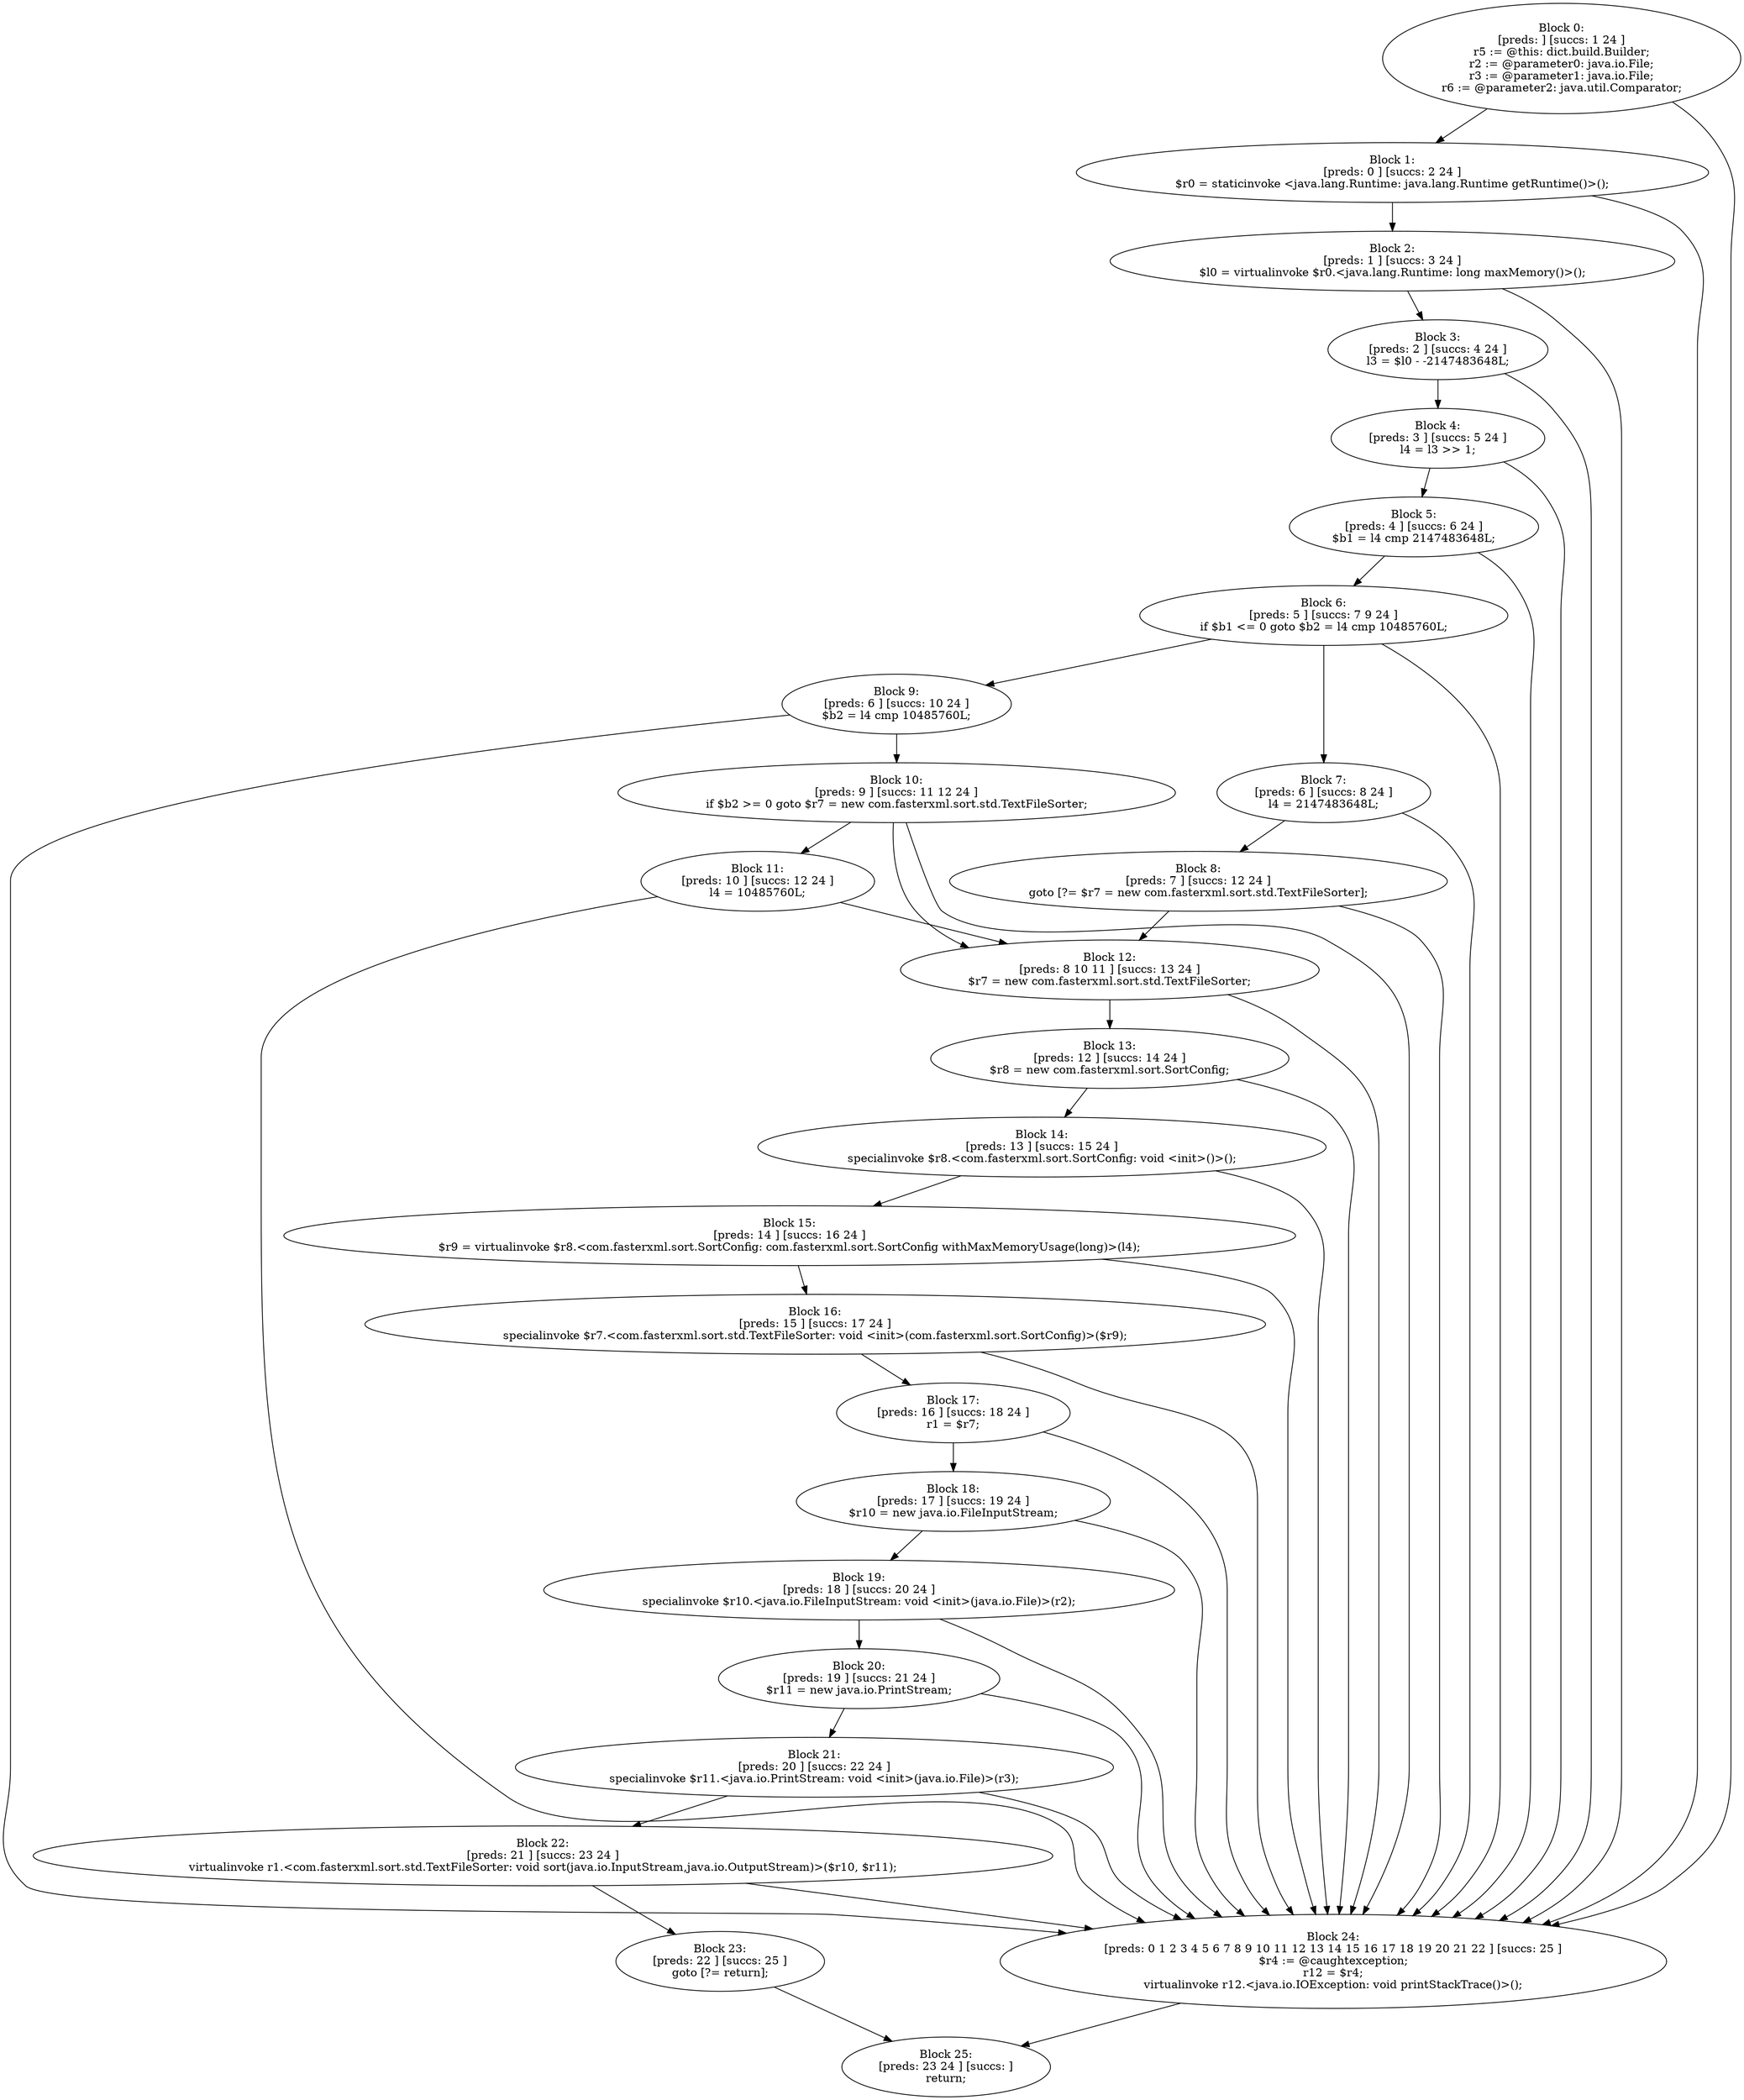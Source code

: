 digraph "unitGraph" {
    "Block 0:
[preds: ] [succs: 1 24 ]
r5 := @this: dict.build.Builder;
r2 := @parameter0: java.io.File;
r3 := @parameter1: java.io.File;
r6 := @parameter2: java.util.Comparator;
"
    "Block 1:
[preds: 0 ] [succs: 2 24 ]
$r0 = staticinvoke <java.lang.Runtime: java.lang.Runtime getRuntime()>();
"
    "Block 2:
[preds: 1 ] [succs: 3 24 ]
$l0 = virtualinvoke $r0.<java.lang.Runtime: long maxMemory()>();
"
    "Block 3:
[preds: 2 ] [succs: 4 24 ]
l3 = $l0 - -2147483648L;
"
    "Block 4:
[preds: 3 ] [succs: 5 24 ]
l4 = l3 >> 1;
"
    "Block 5:
[preds: 4 ] [succs: 6 24 ]
$b1 = l4 cmp 2147483648L;
"
    "Block 6:
[preds: 5 ] [succs: 7 9 24 ]
if $b1 <= 0 goto $b2 = l4 cmp 10485760L;
"
    "Block 7:
[preds: 6 ] [succs: 8 24 ]
l4 = 2147483648L;
"
    "Block 8:
[preds: 7 ] [succs: 12 24 ]
goto [?= $r7 = new com.fasterxml.sort.std.TextFileSorter];
"
    "Block 9:
[preds: 6 ] [succs: 10 24 ]
$b2 = l4 cmp 10485760L;
"
    "Block 10:
[preds: 9 ] [succs: 11 12 24 ]
if $b2 >= 0 goto $r7 = new com.fasterxml.sort.std.TextFileSorter;
"
    "Block 11:
[preds: 10 ] [succs: 12 24 ]
l4 = 10485760L;
"
    "Block 12:
[preds: 8 10 11 ] [succs: 13 24 ]
$r7 = new com.fasterxml.sort.std.TextFileSorter;
"
    "Block 13:
[preds: 12 ] [succs: 14 24 ]
$r8 = new com.fasterxml.sort.SortConfig;
"
    "Block 14:
[preds: 13 ] [succs: 15 24 ]
specialinvoke $r8.<com.fasterxml.sort.SortConfig: void <init>()>();
"
    "Block 15:
[preds: 14 ] [succs: 16 24 ]
$r9 = virtualinvoke $r8.<com.fasterxml.sort.SortConfig: com.fasterxml.sort.SortConfig withMaxMemoryUsage(long)>(l4);
"
    "Block 16:
[preds: 15 ] [succs: 17 24 ]
specialinvoke $r7.<com.fasterxml.sort.std.TextFileSorter: void <init>(com.fasterxml.sort.SortConfig)>($r9);
"
    "Block 17:
[preds: 16 ] [succs: 18 24 ]
r1 = $r7;
"
    "Block 18:
[preds: 17 ] [succs: 19 24 ]
$r10 = new java.io.FileInputStream;
"
    "Block 19:
[preds: 18 ] [succs: 20 24 ]
specialinvoke $r10.<java.io.FileInputStream: void <init>(java.io.File)>(r2);
"
    "Block 20:
[preds: 19 ] [succs: 21 24 ]
$r11 = new java.io.PrintStream;
"
    "Block 21:
[preds: 20 ] [succs: 22 24 ]
specialinvoke $r11.<java.io.PrintStream: void <init>(java.io.File)>(r3);
"
    "Block 22:
[preds: 21 ] [succs: 23 24 ]
virtualinvoke r1.<com.fasterxml.sort.std.TextFileSorter: void sort(java.io.InputStream,java.io.OutputStream)>($r10, $r11);
"
    "Block 23:
[preds: 22 ] [succs: 25 ]
goto [?= return];
"
    "Block 24:
[preds: 0 1 2 3 4 5 6 7 8 9 10 11 12 13 14 15 16 17 18 19 20 21 22 ] [succs: 25 ]
$r4 := @caughtexception;
r12 = $r4;
virtualinvoke r12.<java.io.IOException: void printStackTrace()>();
"
    "Block 25:
[preds: 23 24 ] [succs: ]
return;
"
    "Block 0:
[preds: ] [succs: 1 24 ]
r5 := @this: dict.build.Builder;
r2 := @parameter0: java.io.File;
r3 := @parameter1: java.io.File;
r6 := @parameter2: java.util.Comparator;
"->"Block 1:
[preds: 0 ] [succs: 2 24 ]
$r0 = staticinvoke <java.lang.Runtime: java.lang.Runtime getRuntime()>();
";
    "Block 0:
[preds: ] [succs: 1 24 ]
r5 := @this: dict.build.Builder;
r2 := @parameter0: java.io.File;
r3 := @parameter1: java.io.File;
r6 := @parameter2: java.util.Comparator;
"->"Block 24:
[preds: 0 1 2 3 4 5 6 7 8 9 10 11 12 13 14 15 16 17 18 19 20 21 22 ] [succs: 25 ]
$r4 := @caughtexception;
r12 = $r4;
virtualinvoke r12.<java.io.IOException: void printStackTrace()>();
";
    "Block 1:
[preds: 0 ] [succs: 2 24 ]
$r0 = staticinvoke <java.lang.Runtime: java.lang.Runtime getRuntime()>();
"->"Block 2:
[preds: 1 ] [succs: 3 24 ]
$l0 = virtualinvoke $r0.<java.lang.Runtime: long maxMemory()>();
";
    "Block 1:
[preds: 0 ] [succs: 2 24 ]
$r0 = staticinvoke <java.lang.Runtime: java.lang.Runtime getRuntime()>();
"->"Block 24:
[preds: 0 1 2 3 4 5 6 7 8 9 10 11 12 13 14 15 16 17 18 19 20 21 22 ] [succs: 25 ]
$r4 := @caughtexception;
r12 = $r4;
virtualinvoke r12.<java.io.IOException: void printStackTrace()>();
";
    "Block 2:
[preds: 1 ] [succs: 3 24 ]
$l0 = virtualinvoke $r0.<java.lang.Runtime: long maxMemory()>();
"->"Block 3:
[preds: 2 ] [succs: 4 24 ]
l3 = $l0 - -2147483648L;
";
    "Block 2:
[preds: 1 ] [succs: 3 24 ]
$l0 = virtualinvoke $r0.<java.lang.Runtime: long maxMemory()>();
"->"Block 24:
[preds: 0 1 2 3 4 5 6 7 8 9 10 11 12 13 14 15 16 17 18 19 20 21 22 ] [succs: 25 ]
$r4 := @caughtexception;
r12 = $r4;
virtualinvoke r12.<java.io.IOException: void printStackTrace()>();
";
    "Block 3:
[preds: 2 ] [succs: 4 24 ]
l3 = $l0 - -2147483648L;
"->"Block 4:
[preds: 3 ] [succs: 5 24 ]
l4 = l3 >> 1;
";
    "Block 3:
[preds: 2 ] [succs: 4 24 ]
l3 = $l0 - -2147483648L;
"->"Block 24:
[preds: 0 1 2 3 4 5 6 7 8 9 10 11 12 13 14 15 16 17 18 19 20 21 22 ] [succs: 25 ]
$r4 := @caughtexception;
r12 = $r4;
virtualinvoke r12.<java.io.IOException: void printStackTrace()>();
";
    "Block 4:
[preds: 3 ] [succs: 5 24 ]
l4 = l3 >> 1;
"->"Block 5:
[preds: 4 ] [succs: 6 24 ]
$b1 = l4 cmp 2147483648L;
";
    "Block 4:
[preds: 3 ] [succs: 5 24 ]
l4 = l3 >> 1;
"->"Block 24:
[preds: 0 1 2 3 4 5 6 7 8 9 10 11 12 13 14 15 16 17 18 19 20 21 22 ] [succs: 25 ]
$r4 := @caughtexception;
r12 = $r4;
virtualinvoke r12.<java.io.IOException: void printStackTrace()>();
";
    "Block 5:
[preds: 4 ] [succs: 6 24 ]
$b1 = l4 cmp 2147483648L;
"->"Block 6:
[preds: 5 ] [succs: 7 9 24 ]
if $b1 <= 0 goto $b2 = l4 cmp 10485760L;
";
    "Block 5:
[preds: 4 ] [succs: 6 24 ]
$b1 = l4 cmp 2147483648L;
"->"Block 24:
[preds: 0 1 2 3 4 5 6 7 8 9 10 11 12 13 14 15 16 17 18 19 20 21 22 ] [succs: 25 ]
$r4 := @caughtexception;
r12 = $r4;
virtualinvoke r12.<java.io.IOException: void printStackTrace()>();
";
    "Block 6:
[preds: 5 ] [succs: 7 9 24 ]
if $b1 <= 0 goto $b2 = l4 cmp 10485760L;
"->"Block 7:
[preds: 6 ] [succs: 8 24 ]
l4 = 2147483648L;
";
    "Block 6:
[preds: 5 ] [succs: 7 9 24 ]
if $b1 <= 0 goto $b2 = l4 cmp 10485760L;
"->"Block 9:
[preds: 6 ] [succs: 10 24 ]
$b2 = l4 cmp 10485760L;
";
    "Block 6:
[preds: 5 ] [succs: 7 9 24 ]
if $b1 <= 0 goto $b2 = l4 cmp 10485760L;
"->"Block 24:
[preds: 0 1 2 3 4 5 6 7 8 9 10 11 12 13 14 15 16 17 18 19 20 21 22 ] [succs: 25 ]
$r4 := @caughtexception;
r12 = $r4;
virtualinvoke r12.<java.io.IOException: void printStackTrace()>();
";
    "Block 7:
[preds: 6 ] [succs: 8 24 ]
l4 = 2147483648L;
"->"Block 8:
[preds: 7 ] [succs: 12 24 ]
goto [?= $r7 = new com.fasterxml.sort.std.TextFileSorter];
";
    "Block 7:
[preds: 6 ] [succs: 8 24 ]
l4 = 2147483648L;
"->"Block 24:
[preds: 0 1 2 3 4 5 6 7 8 9 10 11 12 13 14 15 16 17 18 19 20 21 22 ] [succs: 25 ]
$r4 := @caughtexception;
r12 = $r4;
virtualinvoke r12.<java.io.IOException: void printStackTrace()>();
";
    "Block 8:
[preds: 7 ] [succs: 12 24 ]
goto [?= $r7 = new com.fasterxml.sort.std.TextFileSorter];
"->"Block 12:
[preds: 8 10 11 ] [succs: 13 24 ]
$r7 = new com.fasterxml.sort.std.TextFileSorter;
";
    "Block 8:
[preds: 7 ] [succs: 12 24 ]
goto [?= $r7 = new com.fasterxml.sort.std.TextFileSorter];
"->"Block 24:
[preds: 0 1 2 3 4 5 6 7 8 9 10 11 12 13 14 15 16 17 18 19 20 21 22 ] [succs: 25 ]
$r4 := @caughtexception;
r12 = $r4;
virtualinvoke r12.<java.io.IOException: void printStackTrace()>();
";
    "Block 9:
[preds: 6 ] [succs: 10 24 ]
$b2 = l4 cmp 10485760L;
"->"Block 10:
[preds: 9 ] [succs: 11 12 24 ]
if $b2 >= 0 goto $r7 = new com.fasterxml.sort.std.TextFileSorter;
";
    "Block 9:
[preds: 6 ] [succs: 10 24 ]
$b2 = l4 cmp 10485760L;
"->"Block 24:
[preds: 0 1 2 3 4 5 6 7 8 9 10 11 12 13 14 15 16 17 18 19 20 21 22 ] [succs: 25 ]
$r4 := @caughtexception;
r12 = $r4;
virtualinvoke r12.<java.io.IOException: void printStackTrace()>();
";
    "Block 10:
[preds: 9 ] [succs: 11 12 24 ]
if $b2 >= 0 goto $r7 = new com.fasterxml.sort.std.TextFileSorter;
"->"Block 11:
[preds: 10 ] [succs: 12 24 ]
l4 = 10485760L;
";
    "Block 10:
[preds: 9 ] [succs: 11 12 24 ]
if $b2 >= 0 goto $r7 = new com.fasterxml.sort.std.TextFileSorter;
"->"Block 12:
[preds: 8 10 11 ] [succs: 13 24 ]
$r7 = new com.fasterxml.sort.std.TextFileSorter;
";
    "Block 10:
[preds: 9 ] [succs: 11 12 24 ]
if $b2 >= 0 goto $r7 = new com.fasterxml.sort.std.TextFileSorter;
"->"Block 24:
[preds: 0 1 2 3 4 5 6 7 8 9 10 11 12 13 14 15 16 17 18 19 20 21 22 ] [succs: 25 ]
$r4 := @caughtexception;
r12 = $r4;
virtualinvoke r12.<java.io.IOException: void printStackTrace()>();
";
    "Block 11:
[preds: 10 ] [succs: 12 24 ]
l4 = 10485760L;
"->"Block 12:
[preds: 8 10 11 ] [succs: 13 24 ]
$r7 = new com.fasterxml.sort.std.TextFileSorter;
";
    "Block 11:
[preds: 10 ] [succs: 12 24 ]
l4 = 10485760L;
"->"Block 24:
[preds: 0 1 2 3 4 5 6 7 8 9 10 11 12 13 14 15 16 17 18 19 20 21 22 ] [succs: 25 ]
$r4 := @caughtexception;
r12 = $r4;
virtualinvoke r12.<java.io.IOException: void printStackTrace()>();
";
    "Block 12:
[preds: 8 10 11 ] [succs: 13 24 ]
$r7 = new com.fasterxml.sort.std.TextFileSorter;
"->"Block 13:
[preds: 12 ] [succs: 14 24 ]
$r8 = new com.fasterxml.sort.SortConfig;
";
    "Block 12:
[preds: 8 10 11 ] [succs: 13 24 ]
$r7 = new com.fasterxml.sort.std.TextFileSorter;
"->"Block 24:
[preds: 0 1 2 3 4 5 6 7 8 9 10 11 12 13 14 15 16 17 18 19 20 21 22 ] [succs: 25 ]
$r4 := @caughtexception;
r12 = $r4;
virtualinvoke r12.<java.io.IOException: void printStackTrace()>();
";
    "Block 13:
[preds: 12 ] [succs: 14 24 ]
$r8 = new com.fasterxml.sort.SortConfig;
"->"Block 14:
[preds: 13 ] [succs: 15 24 ]
specialinvoke $r8.<com.fasterxml.sort.SortConfig: void <init>()>();
";
    "Block 13:
[preds: 12 ] [succs: 14 24 ]
$r8 = new com.fasterxml.sort.SortConfig;
"->"Block 24:
[preds: 0 1 2 3 4 5 6 7 8 9 10 11 12 13 14 15 16 17 18 19 20 21 22 ] [succs: 25 ]
$r4 := @caughtexception;
r12 = $r4;
virtualinvoke r12.<java.io.IOException: void printStackTrace()>();
";
    "Block 14:
[preds: 13 ] [succs: 15 24 ]
specialinvoke $r8.<com.fasterxml.sort.SortConfig: void <init>()>();
"->"Block 15:
[preds: 14 ] [succs: 16 24 ]
$r9 = virtualinvoke $r8.<com.fasterxml.sort.SortConfig: com.fasterxml.sort.SortConfig withMaxMemoryUsage(long)>(l4);
";
    "Block 14:
[preds: 13 ] [succs: 15 24 ]
specialinvoke $r8.<com.fasterxml.sort.SortConfig: void <init>()>();
"->"Block 24:
[preds: 0 1 2 3 4 5 6 7 8 9 10 11 12 13 14 15 16 17 18 19 20 21 22 ] [succs: 25 ]
$r4 := @caughtexception;
r12 = $r4;
virtualinvoke r12.<java.io.IOException: void printStackTrace()>();
";
    "Block 15:
[preds: 14 ] [succs: 16 24 ]
$r9 = virtualinvoke $r8.<com.fasterxml.sort.SortConfig: com.fasterxml.sort.SortConfig withMaxMemoryUsage(long)>(l4);
"->"Block 16:
[preds: 15 ] [succs: 17 24 ]
specialinvoke $r7.<com.fasterxml.sort.std.TextFileSorter: void <init>(com.fasterxml.sort.SortConfig)>($r9);
";
    "Block 15:
[preds: 14 ] [succs: 16 24 ]
$r9 = virtualinvoke $r8.<com.fasterxml.sort.SortConfig: com.fasterxml.sort.SortConfig withMaxMemoryUsage(long)>(l4);
"->"Block 24:
[preds: 0 1 2 3 4 5 6 7 8 9 10 11 12 13 14 15 16 17 18 19 20 21 22 ] [succs: 25 ]
$r4 := @caughtexception;
r12 = $r4;
virtualinvoke r12.<java.io.IOException: void printStackTrace()>();
";
    "Block 16:
[preds: 15 ] [succs: 17 24 ]
specialinvoke $r7.<com.fasterxml.sort.std.TextFileSorter: void <init>(com.fasterxml.sort.SortConfig)>($r9);
"->"Block 17:
[preds: 16 ] [succs: 18 24 ]
r1 = $r7;
";
    "Block 16:
[preds: 15 ] [succs: 17 24 ]
specialinvoke $r7.<com.fasterxml.sort.std.TextFileSorter: void <init>(com.fasterxml.sort.SortConfig)>($r9);
"->"Block 24:
[preds: 0 1 2 3 4 5 6 7 8 9 10 11 12 13 14 15 16 17 18 19 20 21 22 ] [succs: 25 ]
$r4 := @caughtexception;
r12 = $r4;
virtualinvoke r12.<java.io.IOException: void printStackTrace()>();
";
    "Block 17:
[preds: 16 ] [succs: 18 24 ]
r1 = $r7;
"->"Block 18:
[preds: 17 ] [succs: 19 24 ]
$r10 = new java.io.FileInputStream;
";
    "Block 17:
[preds: 16 ] [succs: 18 24 ]
r1 = $r7;
"->"Block 24:
[preds: 0 1 2 3 4 5 6 7 8 9 10 11 12 13 14 15 16 17 18 19 20 21 22 ] [succs: 25 ]
$r4 := @caughtexception;
r12 = $r4;
virtualinvoke r12.<java.io.IOException: void printStackTrace()>();
";
    "Block 18:
[preds: 17 ] [succs: 19 24 ]
$r10 = new java.io.FileInputStream;
"->"Block 19:
[preds: 18 ] [succs: 20 24 ]
specialinvoke $r10.<java.io.FileInputStream: void <init>(java.io.File)>(r2);
";
    "Block 18:
[preds: 17 ] [succs: 19 24 ]
$r10 = new java.io.FileInputStream;
"->"Block 24:
[preds: 0 1 2 3 4 5 6 7 8 9 10 11 12 13 14 15 16 17 18 19 20 21 22 ] [succs: 25 ]
$r4 := @caughtexception;
r12 = $r4;
virtualinvoke r12.<java.io.IOException: void printStackTrace()>();
";
    "Block 19:
[preds: 18 ] [succs: 20 24 ]
specialinvoke $r10.<java.io.FileInputStream: void <init>(java.io.File)>(r2);
"->"Block 20:
[preds: 19 ] [succs: 21 24 ]
$r11 = new java.io.PrintStream;
";
    "Block 19:
[preds: 18 ] [succs: 20 24 ]
specialinvoke $r10.<java.io.FileInputStream: void <init>(java.io.File)>(r2);
"->"Block 24:
[preds: 0 1 2 3 4 5 6 7 8 9 10 11 12 13 14 15 16 17 18 19 20 21 22 ] [succs: 25 ]
$r4 := @caughtexception;
r12 = $r4;
virtualinvoke r12.<java.io.IOException: void printStackTrace()>();
";
    "Block 20:
[preds: 19 ] [succs: 21 24 ]
$r11 = new java.io.PrintStream;
"->"Block 21:
[preds: 20 ] [succs: 22 24 ]
specialinvoke $r11.<java.io.PrintStream: void <init>(java.io.File)>(r3);
";
    "Block 20:
[preds: 19 ] [succs: 21 24 ]
$r11 = new java.io.PrintStream;
"->"Block 24:
[preds: 0 1 2 3 4 5 6 7 8 9 10 11 12 13 14 15 16 17 18 19 20 21 22 ] [succs: 25 ]
$r4 := @caughtexception;
r12 = $r4;
virtualinvoke r12.<java.io.IOException: void printStackTrace()>();
";
    "Block 21:
[preds: 20 ] [succs: 22 24 ]
specialinvoke $r11.<java.io.PrintStream: void <init>(java.io.File)>(r3);
"->"Block 22:
[preds: 21 ] [succs: 23 24 ]
virtualinvoke r1.<com.fasterxml.sort.std.TextFileSorter: void sort(java.io.InputStream,java.io.OutputStream)>($r10, $r11);
";
    "Block 21:
[preds: 20 ] [succs: 22 24 ]
specialinvoke $r11.<java.io.PrintStream: void <init>(java.io.File)>(r3);
"->"Block 24:
[preds: 0 1 2 3 4 5 6 7 8 9 10 11 12 13 14 15 16 17 18 19 20 21 22 ] [succs: 25 ]
$r4 := @caughtexception;
r12 = $r4;
virtualinvoke r12.<java.io.IOException: void printStackTrace()>();
";
    "Block 22:
[preds: 21 ] [succs: 23 24 ]
virtualinvoke r1.<com.fasterxml.sort.std.TextFileSorter: void sort(java.io.InputStream,java.io.OutputStream)>($r10, $r11);
"->"Block 23:
[preds: 22 ] [succs: 25 ]
goto [?= return];
";
    "Block 22:
[preds: 21 ] [succs: 23 24 ]
virtualinvoke r1.<com.fasterxml.sort.std.TextFileSorter: void sort(java.io.InputStream,java.io.OutputStream)>($r10, $r11);
"->"Block 24:
[preds: 0 1 2 3 4 5 6 7 8 9 10 11 12 13 14 15 16 17 18 19 20 21 22 ] [succs: 25 ]
$r4 := @caughtexception;
r12 = $r4;
virtualinvoke r12.<java.io.IOException: void printStackTrace()>();
";
    "Block 23:
[preds: 22 ] [succs: 25 ]
goto [?= return];
"->"Block 25:
[preds: 23 24 ] [succs: ]
return;
";
    "Block 24:
[preds: 0 1 2 3 4 5 6 7 8 9 10 11 12 13 14 15 16 17 18 19 20 21 22 ] [succs: 25 ]
$r4 := @caughtexception;
r12 = $r4;
virtualinvoke r12.<java.io.IOException: void printStackTrace()>();
"->"Block 25:
[preds: 23 24 ] [succs: ]
return;
";
}
